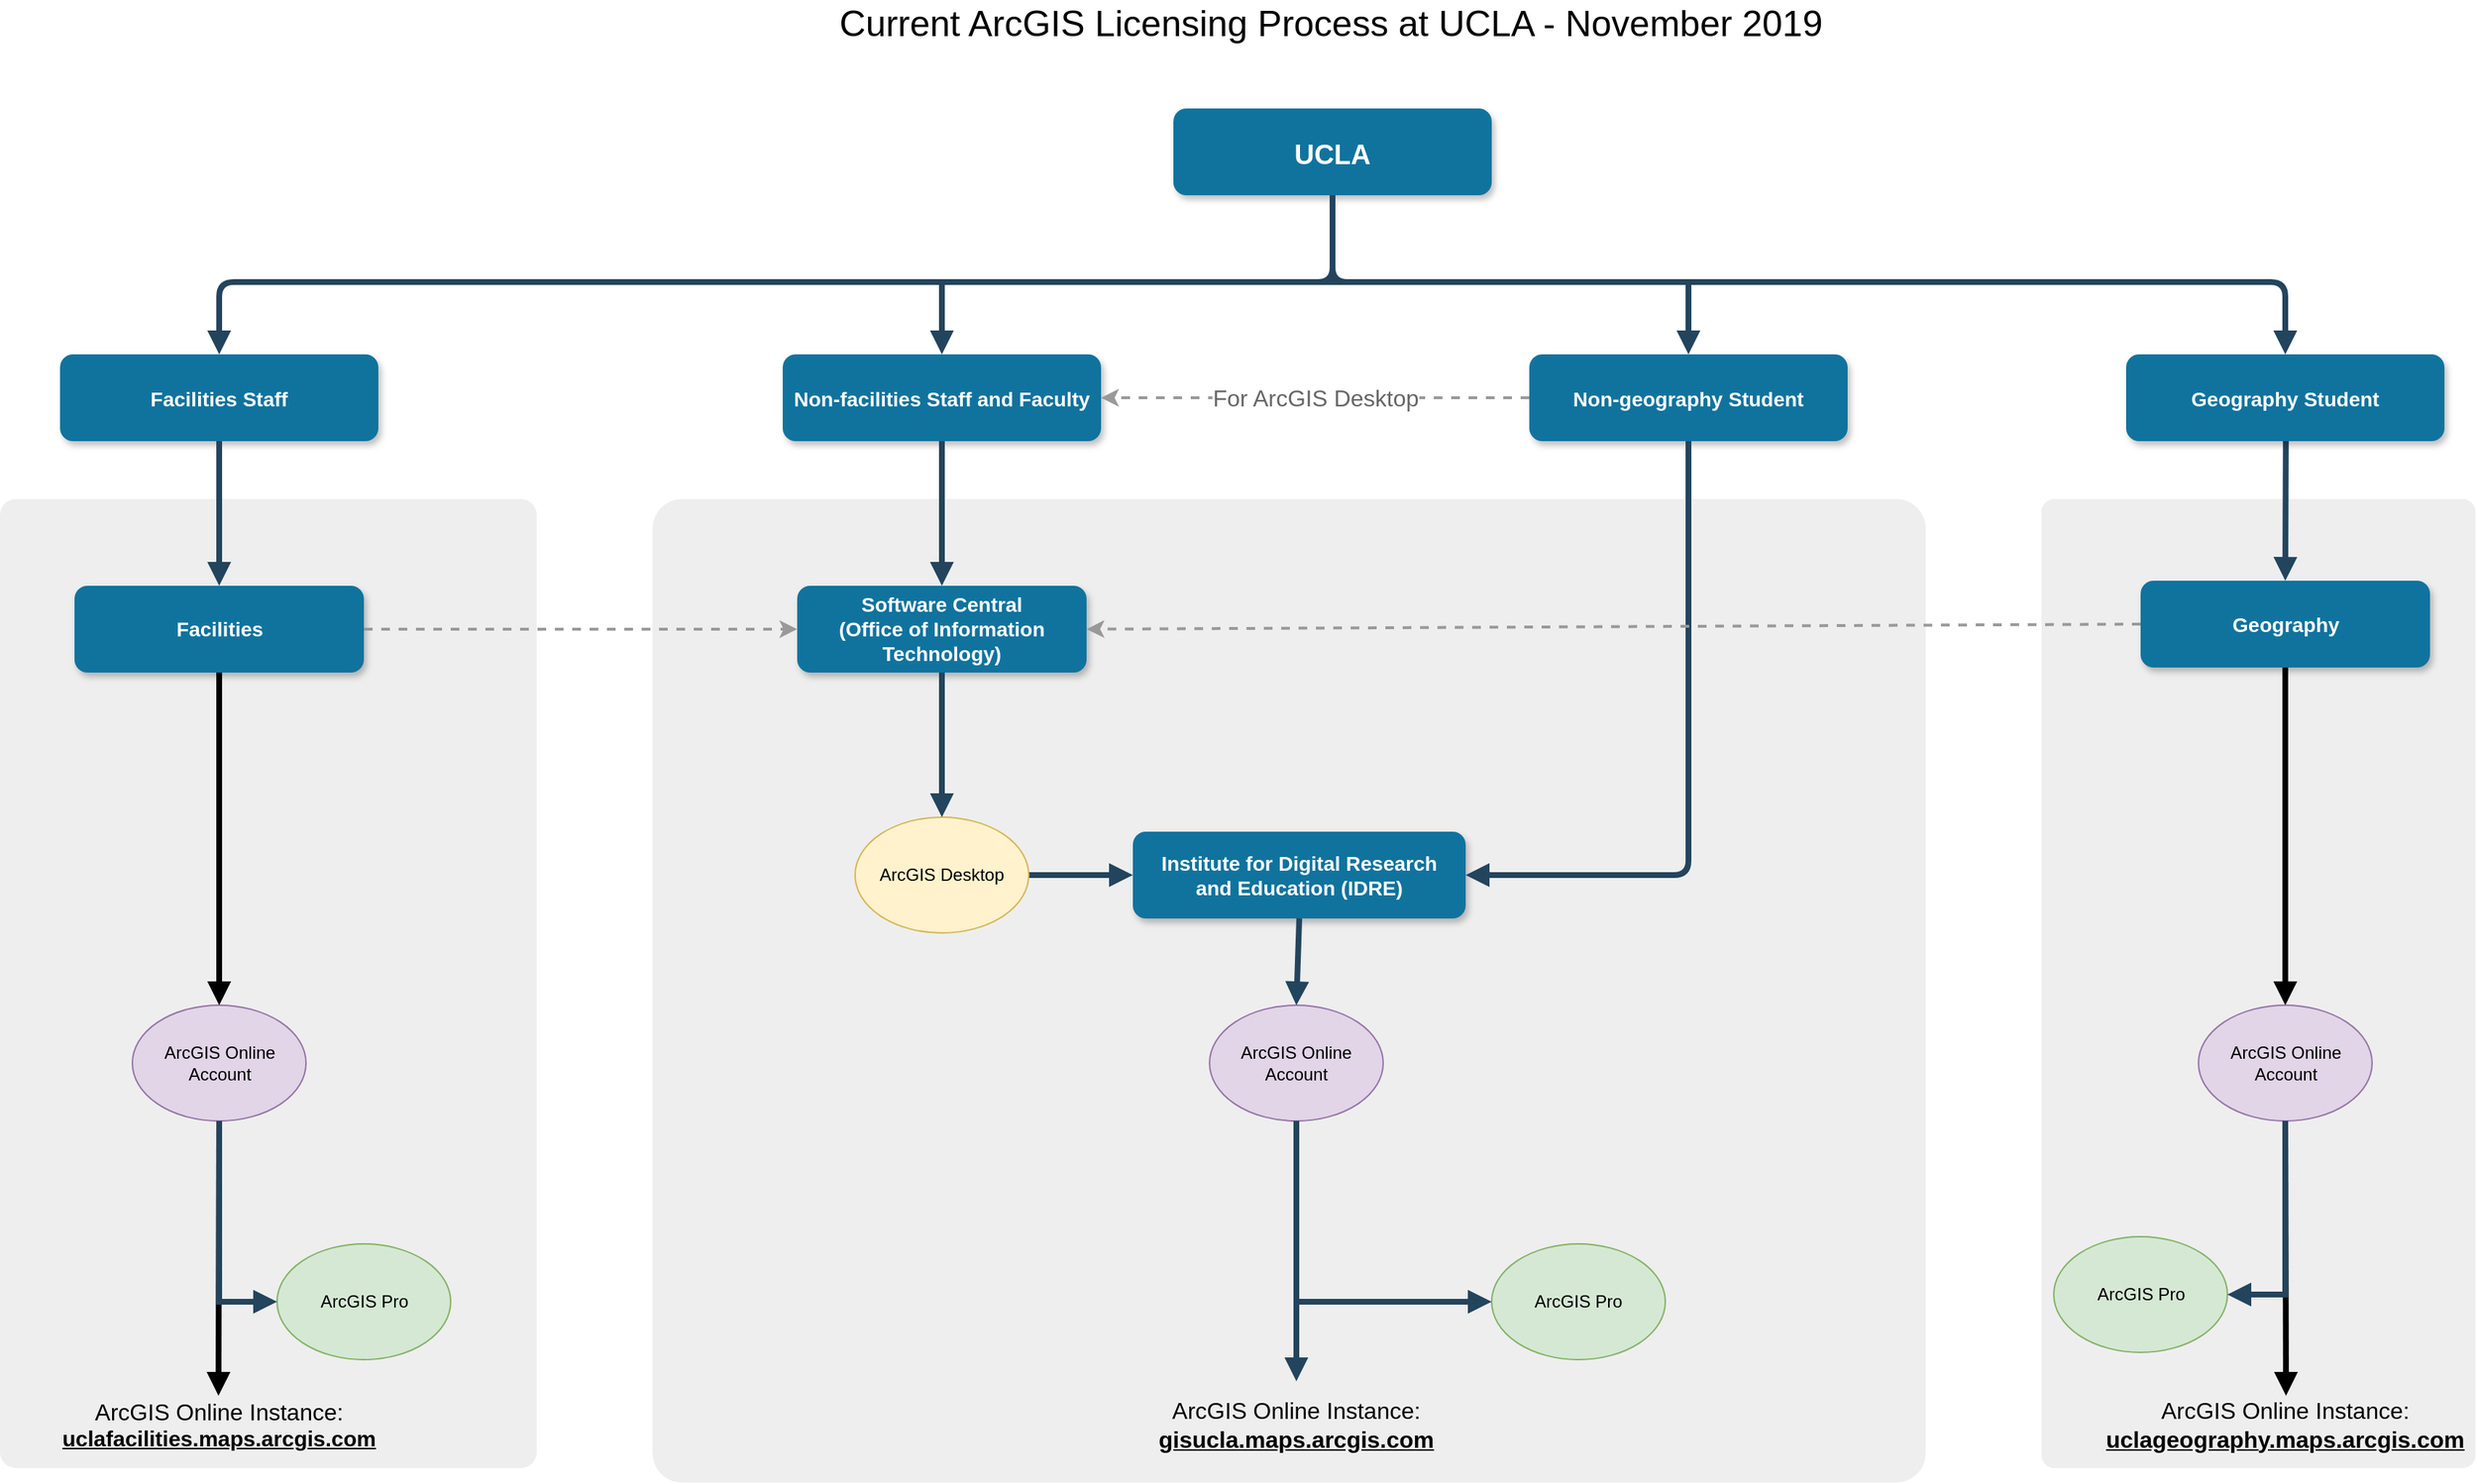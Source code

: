 <mxfile version="12.3.0" type="github" pages="1">
  <diagram name="Page-1" id="97916047-d0de-89f5-080d-49f4d83e522f">
    <mxGraphModel dx="2194" dy="1343" grid="1" gridSize="10" guides="1" tooltips="1" connect="1" arrows="1" fold="1" page="1" pageScale="1.5" pageWidth="1400" pageHeight="850" background="#ffffff" math="0" shadow="0">
      <root>
        <mxCell id="0"/>
        <mxCell id="1" parent="0"/>
        <mxCell id="7HnK9eXFFECSjdr3EfDR-130" value="" style="rounded=1;whiteSpace=wrap;html=1;shadow=0;align=center;fillColor=#eeeeee;strokeColor=none;connectable=0;allowArrows=0;arcSize=3;editable=1;movable=1;resizable=1;" parent="1" vertex="1">
          <mxGeometry x="631" y="480" width="880" height="680" as="geometry"/>
        </mxCell>
        <mxCell id="7HnK9eXFFECSjdr3EfDR-79" value="" style="rounded=1;whiteSpace=wrap;html=1;shadow=0;align=center;fillColor=#eeeeee;strokeColor=none;connectable=0;allowArrows=0;arcSize=3;" parent="1" vertex="1">
          <mxGeometry x="1591" y="480" width="300" height="670" as="geometry"/>
        </mxCell>
        <mxCell id="7HnK9eXFFECSjdr3EfDR-78" value="" style="rounded=1;whiteSpace=wrap;html=1;shadow=0;align=center;fillColor=#eeeeee;strokeColor=none;connectable=0;allowArrows=0;arcSize=3;" parent="1" vertex="1">
          <mxGeometry x="180" y="480" width="371" height="670" as="geometry"/>
        </mxCell>
        <mxCell id="3" value="Non-facilities Staff and Faculty" style="rounded=1;fillColor=#10739E;strokeColor=none;shadow=1;gradientColor=none;fontStyle=1;fontColor=#FFFFFF;fontSize=14;" parent="1" vertex="1">
          <mxGeometry x="721" y="380" width="220" height="60" as="geometry"/>
        </mxCell>
        <mxCell id="5" value="Institute for Digital Research&#xa;and Education (IDRE)" style="rounded=1;fillColor=#10739E;strokeColor=none;shadow=1;gradientColor=none;fontStyle=1;fontColor=#FFFFFF;fontSize=14;align=center;whiteSpace=wrap;" parent="1" vertex="1">
          <mxGeometry x="963" y="710" width="230" height="60" as="geometry"/>
        </mxCell>
        <mxCell id="7" value="Geography" style="rounded=1;fillColor=#10739E;strokeColor=none;shadow=1;gradientColor=none;fontStyle=1;fontColor=#FFFFFF;fontSize=14;whiteSpace=wrap;" parent="1" vertex="1">
          <mxGeometry x="1659.5" y="536.5" width="200" height="60" as="geometry"/>
        </mxCell>
        <mxCell id="33" value="" style="edgeStyle=elbowEdgeStyle;elbow=vertical;strokeWidth=4;endArrow=block;endFill=1;fontStyle=1;strokeColor=#23445D;fontSize=16;rounded=1;" parent="1" target="7" edge="1">
          <mxGeometry x="151" y="160" width="100" height="100" as="geometry">
            <mxPoint x="1760" y="420" as="sourcePoint"/>
            <mxPoint x="438.5" y="325.5" as="targetPoint"/>
            <Array as="points">
              <mxPoint x="1611" y="410"/>
            </Array>
            <mxPoint x="23" y="-73" as="offset"/>
          </mxGeometry>
        </mxCell>
        <mxCell id="7HnK9eXFFECSjdr3EfDR-65" value="&lt;font style=&quot;font-size: 16px&quot;&gt;ArcGIS Online Instance:&lt;br&gt;&lt;font style=&quot;font-size: 16px&quot;&gt;&lt;u&gt;&lt;b&gt;gisucla.maps.arcgis.com&lt;/b&gt;&lt;/u&gt;&lt;/font&gt;&lt;/font&gt;" style="text;html=1;strokeColor=none;fillColor=none;align=center;verticalAlign=middle;whiteSpace=wrap;rounded=0;shadow=0;" parent="1" vertex="1">
          <mxGeometry x="941" y="1110" width="270" height="20" as="geometry"/>
        </mxCell>
        <mxCell id="7HnK9eXFFECSjdr3EfDR-71" value="" style="edgeStyle=elbowEdgeStyle;elbow=vertical;strokeWidth=4;endArrow=block;endFill=1;fontStyle=1;strokeColor=#23445D;entryX=0.5;entryY=0;entryDx=0;entryDy=0;fontSize=16;rounded=1;exitX=0.5;exitY=1;exitDx=0;exitDy=0;" parent="1" source="7HnK9eXFFECSjdr3EfDR-131" target="7HnK9eXFFECSjdr3EfDR-172" edge="1">
          <mxGeometry x="151" y="160" width="100" height="100" as="geometry">
            <mxPoint x="721" y="380" as="sourcePoint"/>
            <mxPoint x="476.5" y="430" as="targetPoint"/>
            <Array as="points">
              <mxPoint x="500" y="330"/>
            </Array>
            <mxPoint x="5" y="-80" as="offset"/>
          </mxGeometry>
        </mxCell>
        <mxCell id="7HnK9eXFFECSjdr3EfDR-72" value="Facilities" style="rounded=1;fillColor=#10739E;strokeColor=none;shadow=1;gradientColor=none;fontStyle=1;fontColor=#FFFFFF;fontSize=14;whiteSpace=wrap;" parent="1" vertex="1">
          <mxGeometry x="231.5" y="540" width="200" height="60" as="geometry"/>
        </mxCell>
        <mxCell id="7HnK9eXFFECSjdr3EfDR-81" value="" style="endArrow=block;html=1;exitX=0.5;exitY=1;exitDx=0;exitDy=0;fontStyle=1;strokeWidth=4;endFill=1;comic=0;" parent="1" source="7HnK9eXFFECSjdr3EfDR-120" edge="1">
          <mxGeometry width="50" height="50" relative="1" as="geometry">
            <mxPoint x="331.5" y="1025" as="sourcePoint"/>
            <mxPoint x="331" y="1100" as="targetPoint"/>
          </mxGeometry>
        </mxCell>
        <mxCell id="7HnK9eXFFECSjdr3EfDR-82" value="&lt;div style=&quot;font-size: 16px&quot;&gt;&lt;font style=&quot;font-size: 16px&quot;&gt;ArcGIS Online Instance:&lt;/font&gt;&lt;/div&gt;&lt;div style=&quot;font-size: 15px&quot;&gt;&lt;font style=&quot;font-size: 15px&quot;&gt;&lt;u&gt;&lt;b&gt;uclafacilities.maps.arcgis.com&lt;/b&gt;&lt;/u&gt;&lt;br&gt;&lt;/font&gt;&lt;/div&gt;" style="text;html=1;strokeColor=none;fillColor=none;align=center;verticalAlign=middle;whiteSpace=wrap;rounded=0;shadow=0;" parent="1" vertex="1">
          <mxGeometry x="259" y="1110" width="145" height="20" as="geometry"/>
        </mxCell>
        <mxCell id="7HnK9eXFFECSjdr3EfDR-93" value="Current ArcGIS Licensing Process at UCLA - November 2019" style="text;html=1;strokeColor=none;fillColor=none;align=center;verticalAlign=middle;whiteSpace=wrap;rounded=0;fontSize=25;" parent="1" vertex="1">
          <mxGeometry x="680" y="140" width="840" height="20" as="geometry"/>
        </mxCell>
        <mxCell id="7HnK9eXFFECSjdr3EfDR-98" value="" style="endArrow=block;html=1;fontStyle=1;strokeWidth=4;endFill=1;comic=0;exitX=0.5;exitY=1;exitDx=0;exitDy=0;entryX=0.5;entryY=0;entryDx=0;entryDy=0;fontSize=14;" parent="1" source="7" target="7HnK9eXFFECSjdr3EfDR-122" edge="1">
          <mxGeometry width="50" height="50" relative="1" as="geometry">
            <mxPoint x="1759" y="700" as="sourcePoint"/>
            <mxPoint x="1759" y="850.5" as="targetPoint"/>
          </mxGeometry>
        </mxCell>
        <mxCell id="7HnK9eXFFECSjdr3EfDR-99" value="&lt;div style=&quot;font-size: 16px&quot;&gt;&lt;font style=&quot;font-size: 16px&quot;&gt;ArcGIS Online Instance:&lt;/font&gt;&lt;/div&gt;&lt;div style=&quot;font-size: 16px&quot;&gt;&lt;font style=&quot;font-size: 16px&quot;&gt;&lt;u&gt;&lt;b&gt;uclageography.maps.arcgis.com&lt;/b&gt;&lt;/u&gt;&lt;br&gt;&lt;/font&gt;&lt;/div&gt;" style="text;html=1;strokeColor=none;fillColor=none;align=center;verticalAlign=middle;whiteSpace=wrap;rounded=0;" parent="1" vertex="1">
          <mxGeometry x="1687" y="1110" width="145" height="20" as="geometry"/>
        </mxCell>
        <mxCell id="4" value="Software Central&#xa;(Office of Information Technology)" style="rounded=1;fillColor=#10739E;strokeColor=none;shadow=1;gradientColor=none;fontStyle=1;fontColor=#FFFFFF;fontSize=14;verticalAlign=middle;whiteSpace=wrap;" parent="1" vertex="1">
          <mxGeometry x="731" y="540" width="200" height="60" as="geometry"/>
        </mxCell>
        <mxCell id="7HnK9eXFFECSjdr3EfDR-106" value="ArcGIS Pro" style="ellipse;whiteSpace=wrap;html=1;rounded=0;shadow=0;align=center;fillColor=#d5e8d4;strokeColor=#82b366;" parent="1" vertex="1">
          <mxGeometry x="1211" y="995" width="120" height="80" as="geometry"/>
        </mxCell>
        <mxCell id="7HnK9eXFFECSjdr3EfDR-110" value="" style="edgeStyle=elbowEdgeStyle;elbow=vertical;strokeWidth=4;endArrow=block;endFill=1;fontStyle=1;strokeColor=#23445D;exitX=0.5;exitY=1;exitDx=0;exitDy=0;entryX=0;entryY=0.5;entryDx=0;entryDy=0;rounded=0;" parent="1" source="7HnK9eXFFECSjdr3EfDR-109" target="7HnK9eXFFECSjdr3EfDR-106" edge="1">
          <mxGeometry x="222" y="512" width="100" height="100" as="geometry">
            <mxPoint x="1087.643" y="904.929" as="sourcePoint"/>
            <mxPoint x="1211" y="1000" as="targetPoint"/>
            <Array as="points">
              <mxPoint x="1191" y="1035"/>
              <mxPoint x="1277.5" y="1134.5"/>
            </Array>
            <mxPoint x="2" y="-8" as="offset"/>
          </mxGeometry>
        </mxCell>
        <mxCell id="7HnK9eXFFECSjdr3EfDR-119" value="" style="edgeStyle=elbowEdgeStyle;elbow=vertical;strokeWidth=4;endArrow=block;endFill=1;fontStyle=1;strokeColor=#23445D;exitX=1;exitY=0.5;exitDx=0;exitDy=0;entryX=0;entryY=0.5;entryDx=0;entryDy=0;" parent="1" source="7HnK9eXFFECSjdr3EfDR-63" target="5" edge="1">
          <mxGeometry x="-189" y="317.5" width="100" height="100" as="geometry">
            <mxPoint x="726.618" y="839.941" as="sourcePoint"/>
            <mxPoint x="966.618" y="839.941" as="targetPoint"/>
            <Array as="points">
              <mxPoint x="931" y="740"/>
            </Array>
            <mxPoint x="2" y="-8" as="offset"/>
          </mxGeometry>
        </mxCell>
        <mxCell id="7HnK9eXFFECSjdr3EfDR-63" value="ArcGIS Desktop" style="ellipse;whiteSpace=wrap;html=1;rounded=0;shadow=0;align=center;fillColor=#fff2cc;strokeColor=#d6b656;" parent="1" vertex="1">
          <mxGeometry x="771" y="700" width="120" height="80" as="geometry"/>
        </mxCell>
        <mxCell id="7HnK9eXFFECSjdr3EfDR-109" value="&lt;div&gt;ArcGIS Online&lt;/div&gt;&lt;div&gt;Account&lt;br&gt;&lt;/div&gt;" style="ellipse;whiteSpace=wrap;html=1;rounded=0;shadow=0;align=center;fillColor=#e1d5e7;strokeColor=#9673a6;" parent="1" vertex="1">
          <mxGeometry x="1016" y="830" width="120" height="80" as="geometry"/>
        </mxCell>
        <mxCell id="7HnK9eXFFECSjdr3EfDR-120" value="&lt;div&gt;ArcGIS Online&lt;/div&gt;&lt;div&gt;Account&lt;br&gt;&lt;/div&gt;" style="ellipse;whiteSpace=wrap;html=1;rounded=0;shadow=0;align=center;fillColor=#e1d5e7;strokeColor=#9673a6;" parent="1" vertex="1">
          <mxGeometry x="271.5" y="830" width="120" height="80" as="geometry"/>
        </mxCell>
        <mxCell id="7HnK9eXFFECSjdr3EfDR-121" value="" style="endArrow=block;html=1;exitX=0.5;exitY=1;exitDx=0;exitDy=0;fontStyle=1;strokeWidth=4;endFill=1;comic=0;fontSize=14;" parent="1" source="7HnK9eXFFECSjdr3EfDR-72" target="7HnK9eXFFECSjdr3EfDR-120" edge="1">
          <mxGeometry width="50" height="50" relative="1" as="geometry">
            <mxPoint x="331.5" y="600" as="sourcePoint"/>
            <mxPoint x="331" y="875" as="targetPoint"/>
          </mxGeometry>
        </mxCell>
        <mxCell id="7HnK9eXFFECSjdr3EfDR-122" value="&lt;div&gt;ArcGIS Online&lt;/div&gt;&lt;div&gt;Account&lt;br&gt;&lt;/div&gt;" style="ellipse;whiteSpace=wrap;html=1;rounded=0;shadow=0;align=center;fillColor=#e1d5e7;strokeColor=#9673a6;" parent="1" vertex="1">
          <mxGeometry x="1699.5" y="830" width="120" height="80" as="geometry"/>
        </mxCell>
        <mxCell id="7HnK9eXFFECSjdr3EfDR-126" value="" style="endArrow=block;html=1;labelBackgroundColor=#ffffff;fontSize=11;exitX=0.5;exitY=1;exitDx=0;exitDy=0;fontStyle=1;strokeWidth=4;endFill=1;" parent="1" source="7HnK9eXFFECSjdr3EfDR-122" edge="1">
          <mxGeometry width="50" height="50" relative="1" as="geometry">
            <mxPoint x="901" y="1300" as="sourcePoint"/>
            <mxPoint x="1760" y="1100" as="targetPoint"/>
          </mxGeometry>
        </mxCell>
        <mxCell id="7HnK9eXFFECSjdr3EfDR-131" value="UCLA" style="rounded=1;fillColor=#10739E;strokeColor=none;shadow=1;gradientColor=none;fontStyle=1;fontColor=#FFFFFF;fontSize=19;" parent="1" vertex="1">
          <mxGeometry x="991" y="210" width="220" height="60" as="geometry"/>
        </mxCell>
        <mxCell id="7HnK9eXFFECSjdr3EfDR-132" value="Non-geography Student" style="rounded=1;fillColor=#10739E;strokeColor=none;shadow=1;gradientColor=none;fontStyle=1;fontColor=#FFFFFF;fontSize=14;" parent="1" vertex="1">
          <mxGeometry x="1237" y="380" width="220" height="60" as="geometry"/>
        </mxCell>
        <mxCell id="7HnK9eXFFECSjdr3EfDR-133" value="" style="edgeStyle=elbowEdgeStyle;elbow=vertical;strokeWidth=4;endArrow=block;endFill=1;fontStyle=1;strokeColor=#23445D;fontSize=12;rounded=0;exitX=0.5;exitY=1;exitDx=0;exitDy=0;entryX=0.5;entryY=0;entryDx=0;entryDy=0;" parent="1" source="7HnK9eXFFECSjdr3EfDR-131" target="7HnK9eXFFECSjdr3EfDR-132" edge="1">
          <mxGeometry x="161" y="170" width="100" height="100" as="geometry">
            <mxPoint x="841" y="420" as="sourcePoint"/>
            <mxPoint x="1769.5" y="535.5" as="targetPoint"/>
            <Array as="points">
              <mxPoint x="1231" y="330"/>
            </Array>
            <mxPoint x="18" y="-37" as="offset"/>
          </mxGeometry>
        </mxCell>
        <mxCell id="7HnK9eXFFECSjdr3EfDR-134" value="" style="edgeStyle=elbowEdgeStyle;elbow=vertical;strokeWidth=4;endArrow=block;endFill=1;fontStyle=1;strokeColor=#23445D;fontSize=12;rounded=0;exitX=0.5;exitY=1;exitDx=0;exitDy=0;entryX=0.5;entryY=0;entryDx=0;entryDy=0;" parent="1" source="7HnK9eXFFECSjdr3EfDR-131" target="3" edge="1">
          <mxGeometry x="171" y="180" width="100" height="100" as="geometry">
            <mxPoint x="1107" y="310" as="sourcePoint"/>
            <mxPoint x="1357" y="360" as="targetPoint"/>
            <Array as="points">
              <mxPoint x="1097" y="330"/>
            </Array>
            <mxPoint x="18" y="-37" as="offset"/>
          </mxGeometry>
        </mxCell>
        <mxCell id="7HnK9eXFFECSjdr3EfDR-148" value="" style="edgeStyle=elbowEdgeStyle;elbow=vertical;strokeWidth=4;endArrow=block;endFill=1;fontStyle=1;strokeColor=#23445D;fontSize=12;rounded=1;exitX=0.5;exitY=1;exitDx=0;exitDy=0;entryX=1;entryY=0.5;entryDx=0;entryDy=0;" parent="1" source="7HnK9eXFFECSjdr3EfDR-132" target="5" edge="1">
          <mxGeometry x="171" y="180" width="100" height="100" as="geometry">
            <mxPoint x="1106" y="310" as="sourcePoint"/>
            <mxPoint x="1291" y="760" as="targetPoint"/>
            <Array as="points">
              <mxPoint x="1271" y="740"/>
              <mxPoint x="1281" y="840"/>
            </Array>
            <mxPoint x="18" y="-37" as="offset"/>
          </mxGeometry>
        </mxCell>
        <mxCell id="7HnK9eXFFECSjdr3EfDR-150" value="ArcGIS Pro" style="ellipse;whiteSpace=wrap;html=1;rounded=0;shadow=0;align=center;fillColor=#d5e8d4;strokeColor=#82b366;" parent="1" vertex="1">
          <mxGeometry x="371.5" y="995" width="120" height="80" as="geometry"/>
        </mxCell>
        <mxCell id="7HnK9eXFFECSjdr3EfDR-151" value="" style="edgeStyle=elbowEdgeStyle;elbow=vertical;strokeWidth=4;endArrow=block;endFill=1;fontStyle=1;strokeColor=#23445D;exitX=0.5;exitY=1;exitDx=0;exitDy=0;entryX=0;entryY=0.5;entryDx=0;entryDy=0;rounded=0;" parent="1" source="7HnK9eXFFECSjdr3EfDR-120" target="7HnK9eXFFECSjdr3EfDR-150" edge="1">
          <mxGeometry x="232" y="522" width="100" height="100" as="geometry">
            <mxPoint x="1148.5" y="1045" as="sourcePoint"/>
            <mxPoint x="1097.643" y="1114.929" as="targetPoint"/>
            <Array as="points">
              <mxPoint x="331" y="1035"/>
              <mxPoint x="1287.5" y="1144.5"/>
            </Array>
            <mxPoint x="2" y="-8" as="offset"/>
          </mxGeometry>
        </mxCell>
        <mxCell id="7HnK9eXFFECSjdr3EfDR-153" value="ArcGIS Pro" style="ellipse;whiteSpace=wrap;html=1;rounded=0;shadow=0;align=center;fillColor=#d5e8d4;strokeColor=#82b366;" parent="1" vertex="1">
          <mxGeometry x="1599.5" y="990" width="120" height="80" as="geometry"/>
        </mxCell>
        <mxCell id="7HnK9eXFFECSjdr3EfDR-154" value="" style="edgeStyle=elbowEdgeStyle;elbow=vertical;strokeWidth=4;endArrow=block;endFill=1;fontStyle=1;strokeColor=#23445D;exitX=0.5;exitY=1;exitDx=0;exitDy=0;entryX=1;entryY=0.5;entryDx=0;entryDy=0;rounded=0;" parent="1" source="7HnK9eXFFECSjdr3EfDR-122" target="7HnK9eXFFECSjdr3EfDR-153" edge="1">
          <mxGeometry x="242" y="532" width="100" height="100" as="geometry">
            <mxPoint x="341" y="970" as="sourcePoint"/>
            <mxPoint x="1491" y="1180" as="targetPoint"/>
            <Array as="points">
              <mxPoint x="1759" y="1030"/>
              <mxPoint x="1297.5" y="1154.5"/>
            </Array>
            <mxPoint x="2" y="-8" as="offset"/>
          </mxGeometry>
        </mxCell>
        <mxCell id="7HnK9eXFFECSjdr3EfDR-161" value="" style="endArrow=block;html=1;labelBackgroundColor=#ffffff;fontSize=11;entryX=0.5;entryY=0;entryDx=0;entryDy=0;exitX=0.5;exitY=1;exitDx=0;exitDy=0;fontStyle=1;strokeColor=#23445D;strokeWidth=4;endFill=1;" parent="1" source="3" target="4" edge="1">
          <mxGeometry width="50" height="50" relative="1" as="geometry">
            <mxPoint x="221" y="1320" as="sourcePoint"/>
            <mxPoint x="271" y="1270" as="targetPoint"/>
          </mxGeometry>
        </mxCell>
        <mxCell id="7HnK9eXFFECSjdr3EfDR-164" value="" style="endArrow=classic;html=1;dashed=1;labelBackgroundColor=#F8CECC;strokeColor=#999999;fontSize=16;entryX=0;entryY=0.5;entryDx=0;entryDy=0;exitX=1;exitY=0.5;exitDx=0;exitDy=0;strokeWidth=2;" parent="1" source="7HnK9eXFFECSjdr3EfDR-72" target="4" edge="1">
          <mxGeometry width="50" height="50" relative="1" as="geometry">
            <mxPoint x="181" y="1320" as="sourcePoint"/>
            <mxPoint x="231" y="1270" as="targetPoint"/>
          </mxGeometry>
        </mxCell>
        <mxCell id="7HnK9eXFFECSjdr3EfDR-165" value="" style="endArrow=classic;html=1;dashed=1;labelBackgroundColor=#F8CECC;strokeColor=#999999;fontSize=16;entryX=1;entryY=0.5;entryDx=0;entryDy=0;exitX=0;exitY=0.5;exitDx=0;exitDy=0;strokeWidth=2;" parent="1" source="7" target="4" edge="1">
          <mxGeometry width="50" height="50" relative="1" as="geometry">
            <mxPoint x="441.5" y="580" as="sourcePoint"/>
            <mxPoint x="741" y="580" as="targetPoint"/>
          </mxGeometry>
        </mxCell>
        <mxCell id="7HnK9eXFFECSjdr3EfDR-166" value="" style="endArrow=block;html=1;labelBackgroundColor=#ffffff;strokeColor=#23445D;fontSize=11;entryX=0.5;entryY=0;entryDx=0;entryDy=0;exitX=0.5;exitY=1;exitDx=0;exitDy=0;rounded=1;fontStyle=1;strokeWidth=4;endFill=1;" parent="1" source="5" target="7HnK9eXFFECSjdr3EfDR-109" edge="1">
          <mxGeometry width="50" height="50" relative="1" as="geometry">
            <mxPoint x="521" y="1290" as="sourcePoint"/>
            <mxPoint x="571" y="1240" as="targetPoint"/>
          </mxGeometry>
        </mxCell>
        <mxCell id="7HnK9eXFFECSjdr3EfDR-167" value="" style="endArrow=block;html=1;labelBackgroundColor=#ffffff;strokeColor=#23445D;fontSize=11;exitX=0.5;exitY=1;exitDx=0;exitDy=0;fontStyle=1;strokeWidth=4;endFill=1;" parent="1" source="7HnK9eXFFECSjdr3EfDR-109" edge="1">
          <mxGeometry width="50" height="50" relative="1" as="geometry">
            <mxPoint x="1071" y="960" as="sourcePoint"/>
            <mxPoint x="1076" y="1090" as="targetPoint"/>
          </mxGeometry>
        </mxCell>
        <mxCell id="7HnK9eXFFECSjdr3EfDR-169" value="For ArcGIS Desktop" style="endArrow=classic;html=1;dashed=1;labelBackgroundColor=#FFFFFF;strokeColor=#999999;fontSize=16;entryX=1;entryY=0.5;entryDx=0;entryDy=0;exitX=0;exitY=0.5;exitDx=0;exitDy=0;strokeWidth=2;fontColor=#666666;" parent="1" source="7HnK9eXFFECSjdr3EfDR-132" target="3" edge="1">
          <mxGeometry width="50" height="50" relative="1" as="geometry">
            <mxPoint x="1669.5" y="576.5" as="sourcePoint"/>
            <mxPoint x="941" y="580" as="targetPoint"/>
          </mxGeometry>
        </mxCell>
        <mxCell id="7HnK9eXFFECSjdr3EfDR-171" value="" style="endArrow=block;html=1;labelBackgroundColor=#ffffff;strokeColor=#23445D;fontSize=11;fontStyle=1;strokeWidth=4;endFill=1;exitX=0.5;exitY=1;exitDx=0;exitDy=0;" parent="1" source="4" target="7HnK9eXFFECSjdr3EfDR-63" edge="1">
          <mxGeometry width="50" height="50" relative="1" as="geometry">
            <mxPoint x="691" y="1230" as="sourcePoint"/>
            <mxPoint x="741" y="1180" as="targetPoint"/>
          </mxGeometry>
        </mxCell>
        <mxCell id="7HnK9eXFFECSjdr3EfDR-172" value="Facilities Staff" style="rounded=1;fillColor=#10739E;strokeColor=none;shadow=1;gradientColor=none;fontStyle=1;fontColor=#FFFFFF;fontSize=14;" parent="1" vertex="1">
          <mxGeometry x="221.5" y="380" width="220" height="60" as="geometry"/>
        </mxCell>
        <mxCell id="7HnK9eXFFECSjdr3EfDR-173" value="" style="edgeStyle=elbowEdgeStyle;elbow=vertical;strokeWidth=4;endArrow=block;endFill=1;fontStyle=1;strokeColor=#23445D;fontSize=16;rounded=1;exitX=0.5;exitY=1;exitDx=0;exitDy=0;entryX=0.5;entryY=0;entryDx=0;entryDy=0;" parent="1" source="7HnK9eXFFECSjdr3EfDR-131" target="7HnK9eXFFECSjdr3EfDR-174" edge="1">
          <mxGeometry x="223.5" y="20" width="100" height="100" as="geometry">
            <mxPoint x="1530" y="270" as="sourcePoint"/>
            <mxPoint x="1832.0" y="396.5" as="targetPoint"/>
            <Array as="points">
              <mxPoint x="1430" y="330"/>
            </Array>
            <mxPoint x="23" y="-73" as="offset"/>
          </mxGeometry>
        </mxCell>
        <mxCell id="7HnK9eXFFECSjdr3EfDR-174" value="Geography Student " style="rounded=1;fillColor=#10739E;strokeColor=none;shadow=1;gradientColor=none;fontStyle=1;fontColor=#FFFFFF;fontSize=14;" parent="1" vertex="1">
          <mxGeometry x="1649.5" y="380" width="220" height="60" as="geometry"/>
        </mxCell>
        <mxCell id="7HnK9eXFFECSjdr3EfDR-175" value="" style="edgeStyle=elbowEdgeStyle;elbow=vertical;strokeWidth=4;endArrow=block;endFill=1;fontStyle=1;strokeColor=#23445D;fontSize=16;rounded=1;exitX=0.5;exitY=1;exitDx=0;exitDy=0;entryX=0.5;entryY=0;entryDx=0;entryDy=0;" parent="1" source="7HnK9eXFFECSjdr3EfDR-172" target="7HnK9eXFFECSjdr3EfDR-72" edge="1">
          <mxGeometry x="161" y="170" width="100" height="100" as="geometry">
            <mxPoint x="1467.5" y="420" as="sourcePoint"/>
            <mxPoint x="1769.5" y="546.5" as="targetPoint"/>
            <Array as="points">
              <mxPoint x="333" y="510"/>
            </Array>
            <mxPoint x="23" y="-73" as="offset"/>
          </mxGeometry>
        </mxCell>
      </root>
    </mxGraphModel>
  </diagram>
</mxfile>
